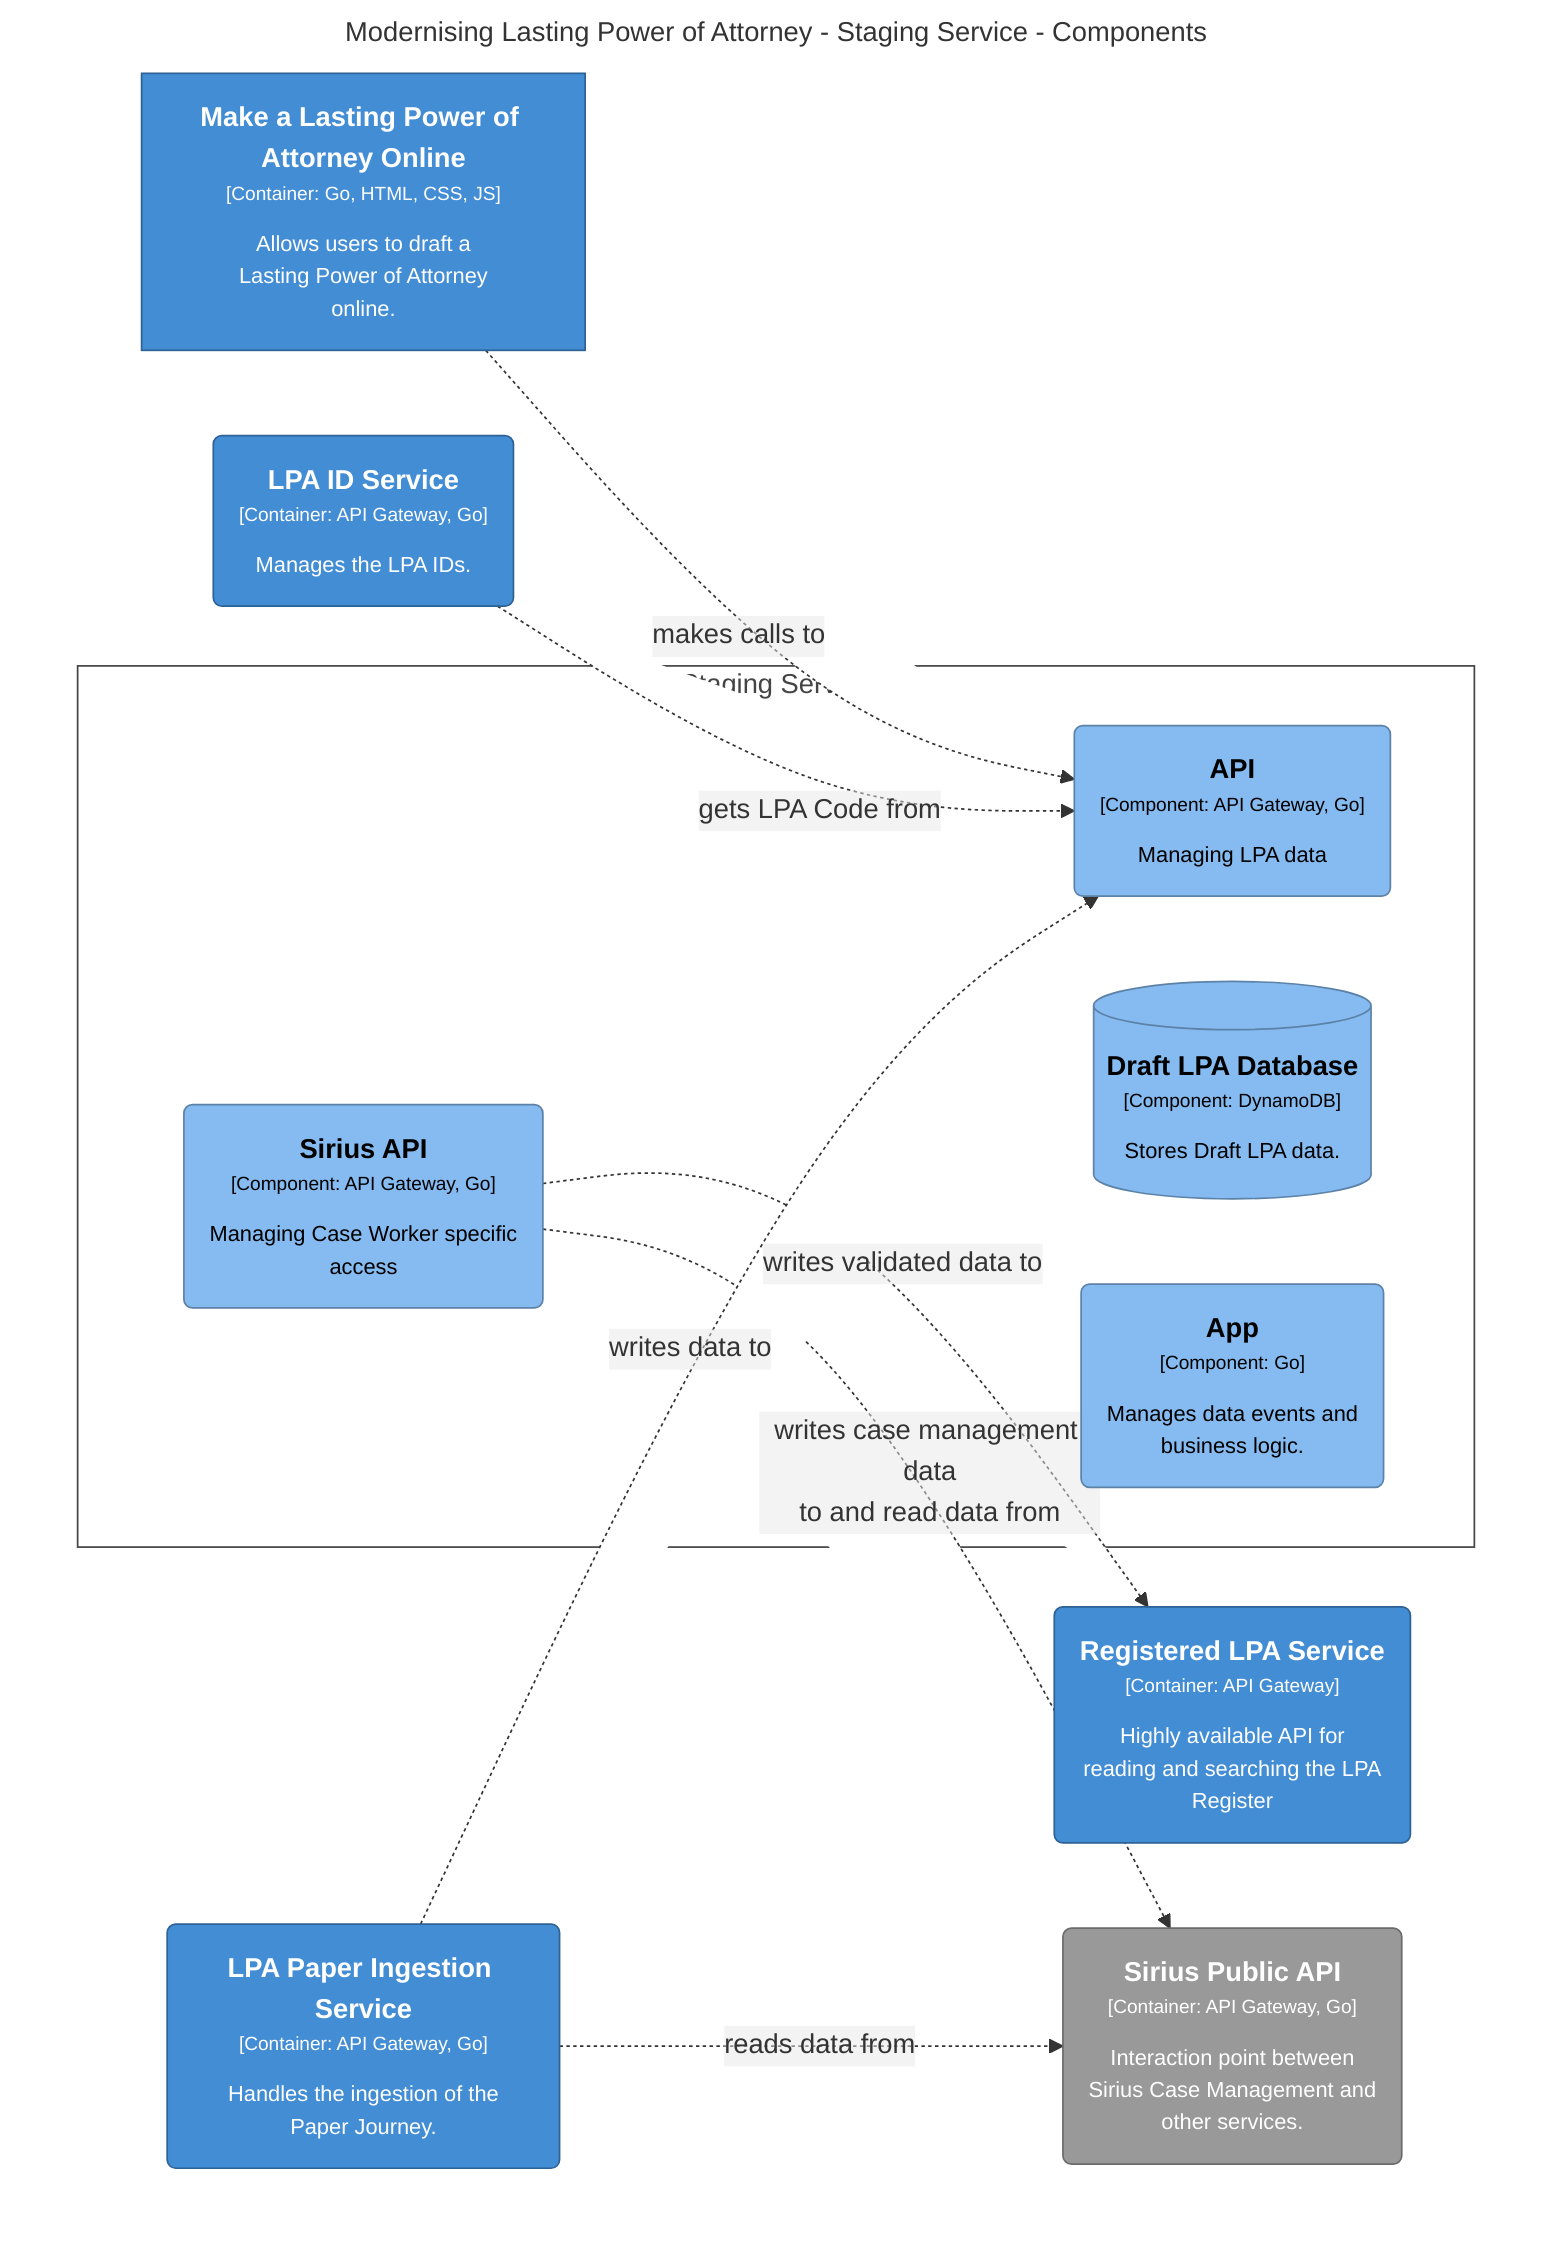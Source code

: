 graph TB
  linkStyle default fill:#ffffff

  subgraph diagram [Modernising Lasting Power of Attorney - Staging Service - Components]
    style diagram fill:#ffffff,stroke:#ffffff

    22("<div style='font-weight: bold'>Sirius Public API</div><div style='font-size: 70%; margin-top: 0px'>[Container: API Gateway, Go]</div><div style='font-size: 80%; margin-top:10px'>Interaction point between<br />Sirius Case Management and<br />other services.</div>")
    style 22 fill:#999999,stroke:#6b6b6b,color:#ffffff
    12("<div style='font-weight: bold'>LPA ID Service</div><div style='font-size: 70%; margin-top: 0px'>[Container: API Gateway, Go]</div><div style='font-size: 80%; margin-top:10px'>Manages the LPA IDs.</div>")
    style 12 fill:#438dd5,stroke:#2e6295,color:#ffffff
    3["<div style='font-weight: bold'>Make a Lasting Power of Attorney Online</div><div style='font-size: 70%; margin-top: 0px'>[Container: Go, HTML, CSS, JS]</div><div style='font-size: 80%; margin-top:10px'>Allows users to draft a<br />Lasting Power of Attorney<br />online.</div>"]
    style 3 fill:#438dd5,stroke:#2e6295,color:#ffffff
    16("<div style='font-weight: bold'>Registered LPA Service</div><div style='font-size: 70%; margin-top: 0px'>[Container: API Gateway]</div><div style='font-size: 80%; margin-top:10px'>Highly available API for<br />reading and searching the LPA<br />Register</div>")
    style 16 fill:#438dd5,stroke:#2e6295,color:#ffffff
    21("<div style='font-weight: bold'>LPA Paper Ingestion Service</div><div style='font-size: 70%; margin-top: 0px'>[Container: API Gateway, Go]</div><div style='font-size: 80%; margin-top:10px'>Handles the ingestion of the<br />Paper Journey.</div>")
    style 21 fill:#438dd5,stroke:#2e6295,color:#ffffff

    subgraph 7 [Staging Service]
      style 7 fill:#ffffff,stroke:#444444,color:#444444

      10[("<div style='font-weight: bold'>Draft LPA Database</div><div style='font-size: 70%; margin-top: 0px'>[Component: DynamoDB]</div><div style='font-size: 80%; margin-top:10px'>Stores Draft LPA data.</div>")]
      style 10 fill:#85bbf0,stroke:#5d82a8,color:#000000
      11("<div style='font-weight: bold'>App</div><div style='font-size: 70%; margin-top: 0px'>[Component: Go]</div><div style='font-size: 80%; margin-top:10px'>Manages data events and<br />business logic.</div>")
      style 11 fill:#85bbf0,stroke:#5d82a8,color:#000000
      8("<div style='font-weight: bold'>API</div><div style='font-size: 70%; margin-top: 0px'>[Component: API Gateway, Go]</div><div style='font-size: 80%; margin-top:10px'>Managing LPA data</div>")
      style 8 fill:#85bbf0,stroke:#5d82a8,color:#000000
      9("<div style='font-weight: bold'>Sirius API</div><div style='font-size: 70%; margin-top: 0px'>[Component: API Gateway, Go]</div><div style='font-size: 80%; margin-top:10px'>Managing Case Worker specific<br />access</div>")
      style 9 fill:#85bbf0,stroke:#5d82a8,color:#000000
    end

    3-. "<div>makes calls to</div><div style='font-size: 70%'></div>" .->8
    12-. "<div>gets LPA Code from</div><div style='font-size: 70%'></div>" .->8
    9-. "<div>writes validated data to</div><div style='font-size: 70%'></div>" .->16
    9-. "<div>writes case management data<br />to and read data from</div><div style='font-size: 70%'></div>" .->22
    21-. "<div>reads data from</div><div style='font-size: 70%'></div>" .->22
    21-. "<div>writes data to</div><div style='font-size: 70%'></div>" .->8
  end